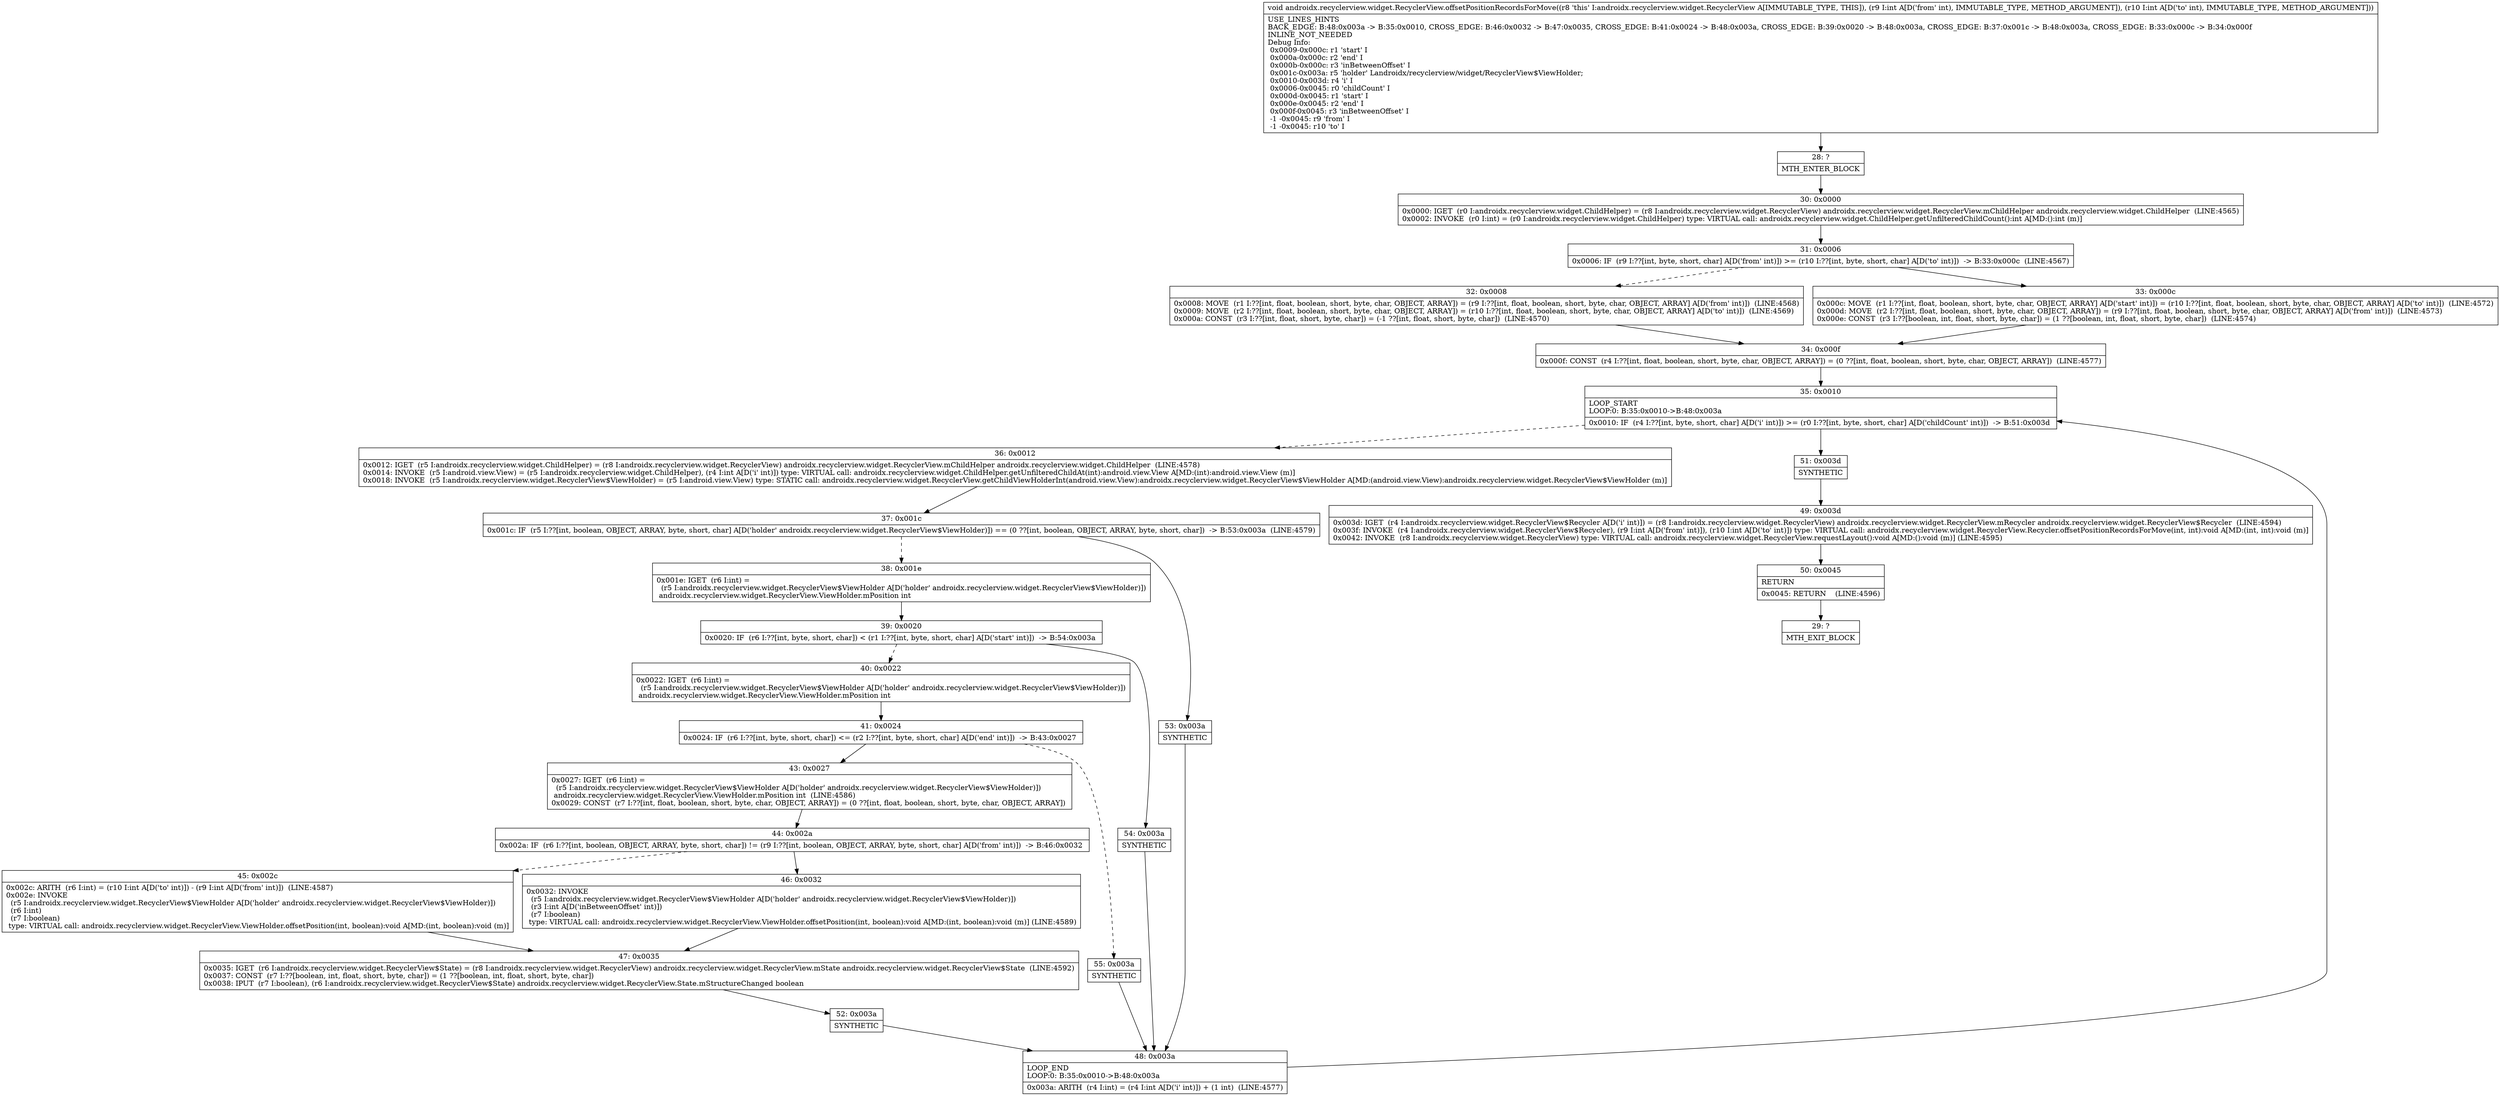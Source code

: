 digraph "CFG forandroidx.recyclerview.widget.RecyclerView.offsetPositionRecordsForMove(II)V" {
Node_28 [shape=record,label="{28\:\ ?|MTH_ENTER_BLOCK\l}"];
Node_30 [shape=record,label="{30\:\ 0x0000|0x0000: IGET  (r0 I:androidx.recyclerview.widget.ChildHelper) = (r8 I:androidx.recyclerview.widget.RecyclerView) androidx.recyclerview.widget.RecyclerView.mChildHelper androidx.recyclerview.widget.ChildHelper  (LINE:4565)\l0x0002: INVOKE  (r0 I:int) = (r0 I:androidx.recyclerview.widget.ChildHelper) type: VIRTUAL call: androidx.recyclerview.widget.ChildHelper.getUnfilteredChildCount():int A[MD:():int (m)]\l}"];
Node_31 [shape=record,label="{31\:\ 0x0006|0x0006: IF  (r9 I:??[int, byte, short, char] A[D('from' int)]) \>= (r10 I:??[int, byte, short, char] A[D('to' int)])  \-\> B:33:0x000c  (LINE:4567)\l}"];
Node_32 [shape=record,label="{32\:\ 0x0008|0x0008: MOVE  (r1 I:??[int, float, boolean, short, byte, char, OBJECT, ARRAY]) = (r9 I:??[int, float, boolean, short, byte, char, OBJECT, ARRAY] A[D('from' int)])  (LINE:4568)\l0x0009: MOVE  (r2 I:??[int, float, boolean, short, byte, char, OBJECT, ARRAY]) = (r10 I:??[int, float, boolean, short, byte, char, OBJECT, ARRAY] A[D('to' int)])  (LINE:4569)\l0x000a: CONST  (r3 I:??[int, float, short, byte, char]) = (\-1 ??[int, float, short, byte, char])  (LINE:4570)\l}"];
Node_34 [shape=record,label="{34\:\ 0x000f|0x000f: CONST  (r4 I:??[int, float, boolean, short, byte, char, OBJECT, ARRAY]) = (0 ??[int, float, boolean, short, byte, char, OBJECT, ARRAY])  (LINE:4577)\l}"];
Node_35 [shape=record,label="{35\:\ 0x0010|LOOP_START\lLOOP:0: B:35:0x0010\-\>B:48:0x003a\l|0x0010: IF  (r4 I:??[int, byte, short, char] A[D('i' int)]) \>= (r0 I:??[int, byte, short, char] A[D('childCount' int)])  \-\> B:51:0x003d \l}"];
Node_36 [shape=record,label="{36\:\ 0x0012|0x0012: IGET  (r5 I:androidx.recyclerview.widget.ChildHelper) = (r8 I:androidx.recyclerview.widget.RecyclerView) androidx.recyclerview.widget.RecyclerView.mChildHelper androidx.recyclerview.widget.ChildHelper  (LINE:4578)\l0x0014: INVOKE  (r5 I:android.view.View) = (r5 I:androidx.recyclerview.widget.ChildHelper), (r4 I:int A[D('i' int)]) type: VIRTUAL call: androidx.recyclerview.widget.ChildHelper.getUnfilteredChildAt(int):android.view.View A[MD:(int):android.view.View (m)]\l0x0018: INVOKE  (r5 I:androidx.recyclerview.widget.RecyclerView$ViewHolder) = (r5 I:android.view.View) type: STATIC call: androidx.recyclerview.widget.RecyclerView.getChildViewHolderInt(android.view.View):androidx.recyclerview.widget.RecyclerView$ViewHolder A[MD:(android.view.View):androidx.recyclerview.widget.RecyclerView$ViewHolder (m)]\l}"];
Node_37 [shape=record,label="{37\:\ 0x001c|0x001c: IF  (r5 I:??[int, boolean, OBJECT, ARRAY, byte, short, char] A[D('holder' androidx.recyclerview.widget.RecyclerView$ViewHolder)]) == (0 ??[int, boolean, OBJECT, ARRAY, byte, short, char])  \-\> B:53:0x003a  (LINE:4579)\l}"];
Node_38 [shape=record,label="{38\:\ 0x001e|0x001e: IGET  (r6 I:int) = \l  (r5 I:androidx.recyclerview.widget.RecyclerView$ViewHolder A[D('holder' androidx.recyclerview.widget.RecyclerView$ViewHolder)])\l androidx.recyclerview.widget.RecyclerView.ViewHolder.mPosition int \l}"];
Node_39 [shape=record,label="{39\:\ 0x0020|0x0020: IF  (r6 I:??[int, byte, short, char]) \< (r1 I:??[int, byte, short, char] A[D('start' int)])  \-\> B:54:0x003a \l}"];
Node_40 [shape=record,label="{40\:\ 0x0022|0x0022: IGET  (r6 I:int) = \l  (r5 I:androidx.recyclerview.widget.RecyclerView$ViewHolder A[D('holder' androidx.recyclerview.widget.RecyclerView$ViewHolder)])\l androidx.recyclerview.widget.RecyclerView.ViewHolder.mPosition int \l}"];
Node_41 [shape=record,label="{41\:\ 0x0024|0x0024: IF  (r6 I:??[int, byte, short, char]) \<= (r2 I:??[int, byte, short, char] A[D('end' int)])  \-\> B:43:0x0027 \l}"];
Node_43 [shape=record,label="{43\:\ 0x0027|0x0027: IGET  (r6 I:int) = \l  (r5 I:androidx.recyclerview.widget.RecyclerView$ViewHolder A[D('holder' androidx.recyclerview.widget.RecyclerView$ViewHolder)])\l androidx.recyclerview.widget.RecyclerView.ViewHolder.mPosition int  (LINE:4586)\l0x0029: CONST  (r7 I:??[int, float, boolean, short, byte, char, OBJECT, ARRAY]) = (0 ??[int, float, boolean, short, byte, char, OBJECT, ARRAY]) \l}"];
Node_44 [shape=record,label="{44\:\ 0x002a|0x002a: IF  (r6 I:??[int, boolean, OBJECT, ARRAY, byte, short, char]) != (r9 I:??[int, boolean, OBJECT, ARRAY, byte, short, char] A[D('from' int)])  \-\> B:46:0x0032 \l}"];
Node_45 [shape=record,label="{45\:\ 0x002c|0x002c: ARITH  (r6 I:int) = (r10 I:int A[D('to' int)]) \- (r9 I:int A[D('from' int)])  (LINE:4587)\l0x002e: INVOKE  \l  (r5 I:androidx.recyclerview.widget.RecyclerView$ViewHolder A[D('holder' androidx.recyclerview.widget.RecyclerView$ViewHolder)])\l  (r6 I:int)\l  (r7 I:boolean)\l type: VIRTUAL call: androidx.recyclerview.widget.RecyclerView.ViewHolder.offsetPosition(int, boolean):void A[MD:(int, boolean):void (m)]\l}"];
Node_47 [shape=record,label="{47\:\ 0x0035|0x0035: IGET  (r6 I:androidx.recyclerview.widget.RecyclerView$State) = (r8 I:androidx.recyclerview.widget.RecyclerView) androidx.recyclerview.widget.RecyclerView.mState androidx.recyclerview.widget.RecyclerView$State  (LINE:4592)\l0x0037: CONST  (r7 I:??[boolean, int, float, short, byte, char]) = (1 ??[boolean, int, float, short, byte, char]) \l0x0038: IPUT  (r7 I:boolean), (r6 I:androidx.recyclerview.widget.RecyclerView$State) androidx.recyclerview.widget.RecyclerView.State.mStructureChanged boolean \l}"];
Node_52 [shape=record,label="{52\:\ 0x003a|SYNTHETIC\l}"];
Node_48 [shape=record,label="{48\:\ 0x003a|LOOP_END\lLOOP:0: B:35:0x0010\-\>B:48:0x003a\l|0x003a: ARITH  (r4 I:int) = (r4 I:int A[D('i' int)]) + (1 int)  (LINE:4577)\l}"];
Node_46 [shape=record,label="{46\:\ 0x0032|0x0032: INVOKE  \l  (r5 I:androidx.recyclerview.widget.RecyclerView$ViewHolder A[D('holder' androidx.recyclerview.widget.RecyclerView$ViewHolder)])\l  (r3 I:int A[D('inBetweenOffset' int)])\l  (r7 I:boolean)\l type: VIRTUAL call: androidx.recyclerview.widget.RecyclerView.ViewHolder.offsetPosition(int, boolean):void A[MD:(int, boolean):void (m)] (LINE:4589)\l}"];
Node_55 [shape=record,label="{55\:\ 0x003a|SYNTHETIC\l}"];
Node_54 [shape=record,label="{54\:\ 0x003a|SYNTHETIC\l}"];
Node_53 [shape=record,label="{53\:\ 0x003a|SYNTHETIC\l}"];
Node_51 [shape=record,label="{51\:\ 0x003d|SYNTHETIC\l}"];
Node_49 [shape=record,label="{49\:\ 0x003d|0x003d: IGET  (r4 I:androidx.recyclerview.widget.RecyclerView$Recycler A[D('i' int)]) = (r8 I:androidx.recyclerview.widget.RecyclerView) androidx.recyclerview.widget.RecyclerView.mRecycler androidx.recyclerview.widget.RecyclerView$Recycler  (LINE:4594)\l0x003f: INVOKE  (r4 I:androidx.recyclerview.widget.RecyclerView$Recycler), (r9 I:int A[D('from' int)]), (r10 I:int A[D('to' int)]) type: VIRTUAL call: androidx.recyclerview.widget.RecyclerView.Recycler.offsetPositionRecordsForMove(int, int):void A[MD:(int, int):void (m)]\l0x0042: INVOKE  (r8 I:androidx.recyclerview.widget.RecyclerView) type: VIRTUAL call: androidx.recyclerview.widget.RecyclerView.requestLayout():void A[MD:():void (m)] (LINE:4595)\l}"];
Node_50 [shape=record,label="{50\:\ 0x0045|RETURN\l|0x0045: RETURN    (LINE:4596)\l}"];
Node_29 [shape=record,label="{29\:\ ?|MTH_EXIT_BLOCK\l}"];
Node_33 [shape=record,label="{33\:\ 0x000c|0x000c: MOVE  (r1 I:??[int, float, boolean, short, byte, char, OBJECT, ARRAY] A[D('start' int)]) = (r10 I:??[int, float, boolean, short, byte, char, OBJECT, ARRAY] A[D('to' int)])  (LINE:4572)\l0x000d: MOVE  (r2 I:??[int, float, boolean, short, byte, char, OBJECT, ARRAY]) = (r9 I:??[int, float, boolean, short, byte, char, OBJECT, ARRAY] A[D('from' int)])  (LINE:4573)\l0x000e: CONST  (r3 I:??[boolean, int, float, short, byte, char]) = (1 ??[boolean, int, float, short, byte, char])  (LINE:4574)\l}"];
MethodNode[shape=record,label="{void androidx.recyclerview.widget.RecyclerView.offsetPositionRecordsForMove((r8 'this' I:androidx.recyclerview.widget.RecyclerView A[IMMUTABLE_TYPE, THIS]), (r9 I:int A[D('from' int), IMMUTABLE_TYPE, METHOD_ARGUMENT]), (r10 I:int A[D('to' int), IMMUTABLE_TYPE, METHOD_ARGUMENT]))  | USE_LINES_HINTS\lBACK_EDGE: B:48:0x003a \-\> B:35:0x0010, CROSS_EDGE: B:46:0x0032 \-\> B:47:0x0035, CROSS_EDGE: B:41:0x0024 \-\> B:48:0x003a, CROSS_EDGE: B:39:0x0020 \-\> B:48:0x003a, CROSS_EDGE: B:37:0x001c \-\> B:48:0x003a, CROSS_EDGE: B:33:0x000c \-\> B:34:0x000f\lINLINE_NOT_NEEDED\lDebug Info:\l  0x0009\-0x000c: r1 'start' I\l  0x000a\-0x000c: r2 'end' I\l  0x000b\-0x000c: r3 'inBetweenOffset' I\l  0x001c\-0x003a: r5 'holder' Landroidx\/recyclerview\/widget\/RecyclerView$ViewHolder;\l  0x0010\-0x003d: r4 'i' I\l  0x0006\-0x0045: r0 'childCount' I\l  0x000d\-0x0045: r1 'start' I\l  0x000e\-0x0045: r2 'end' I\l  0x000f\-0x0045: r3 'inBetweenOffset' I\l  \-1 \-0x0045: r9 'from' I\l  \-1 \-0x0045: r10 'to' I\l}"];
MethodNode -> Node_28;Node_28 -> Node_30;
Node_30 -> Node_31;
Node_31 -> Node_32[style=dashed];
Node_31 -> Node_33;
Node_32 -> Node_34;
Node_34 -> Node_35;
Node_35 -> Node_36[style=dashed];
Node_35 -> Node_51;
Node_36 -> Node_37;
Node_37 -> Node_38[style=dashed];
Node_37 -> Node_53;
Node_38 -> Node_39;
Node_39 -> Node_40[style=dashed];
Node_39 -> Node_54;
Node_40 -> Node_41;
Node_41 -> Node_43;
Node_41 -> Node_55[style=dashed];
Node_43 -> Node_44;
Node_44 -> Node_45[style=dashed];
Node_44 -> Node_46;
Node_45 -> Node_47;
Node_47 -> Node_52;
Node_52 -> Node_48;
Node_48 -> Node_35;
Node_46 -> Node_47;
Node_55 -> Node_48;
Node_54 -> Node_48;
Node_53 -> Node_48;
Node_51 -> Node_49;
Node_49 -> Node_50;
Node_50 -> Node_29;
Node_33 -> Node_34;
}

